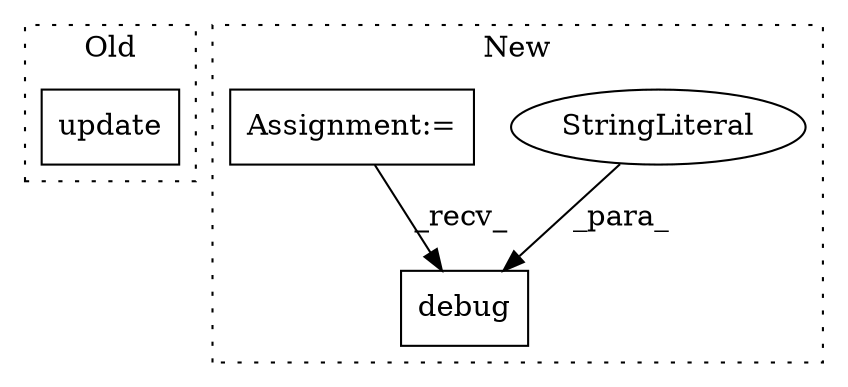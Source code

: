 digraph G {
subgraph cluster0 {
1 [label="update" a="32" s="1821,1862" l="7,1" shape="box"];
label = "Old";
style="dotted";
}
subgraph cluster1 {
2 [label="debug" a="32" s="2284,2350" l="6,1" shape="box"];
3 [label="StringLiteral" a="45" s="2290" l="32" shape="ellipse"];
4 [label="Assignment:=" a="7" s="1916" l="6" shape="box"];
label = "New";
style="dotted";
}
3 -> 2 [label="_para_"];
4 -> 2 [label="_recv_"];
}
